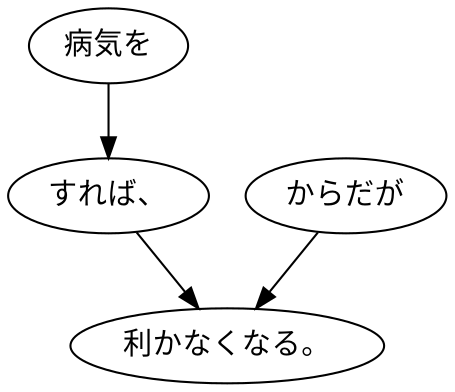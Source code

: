 digraph graph3910 {
	node0 [label="病気を"];
	node1 [label="すれば、"];
	node2 [label="からだが"];
	node3 [label="利かなくなる。"];
	node0 -> node1;
	node1 -> node3;
	node2 -> node3;
}
